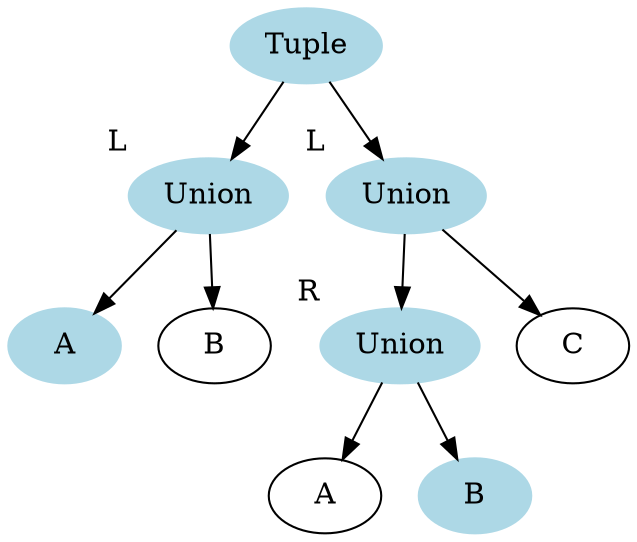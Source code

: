 digraph G {
    margin=0;
  unionl [label="Union", xlabel="L",color=lightblue,style=filled]
  unionr [label="Union", xlabel="L",color=lightblue,style=filled]
  unionrl [label="Union", xlabel="R",color=lightblue,style=filled]
  A1 [label="A",color=lightblue,style=filled]
  A2 [label="A"]
  B1 [label="B"]
  B2 [label="B",color=lightblue,style=filled]
  "Tuple" [color=lightblue,style=filled]
  "Tuple" -> unionl
  "Tuple" -> unionr  
  unionr -> unionrl
  unionl -> A1
  unionl -> B1
  unionrl -> A2
  unionrl -> B2
  unionr -> C
}
